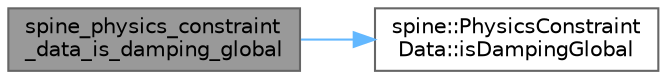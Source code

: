 digraph "spine_physics_constraint_data_is_damping_global"
{
 // LATEX_PDF_SIZE
  bgcolor="transparent";
  edge [fontname=Helvetica,fontsize=10,labelfontname=Helvetica,labelfontsize=10];
  node [fontname=Helvetica,fontsize=10,shape=box,height=0.2,width=0.4];
  rankdir="LR";
  Node1 [id="Node000001",label="spine_physics_constraint\l_data_is_damping_global",height=0.2,width=0.4,color="gray40", fillcolor="grey60", style="filled", fontcolor="black",tooltip=" "];
  Node1 -> Node2 [id="edge1_Node000001_Node000002",color="steelblue1",style="solid",tooltip=" "];
  Node2 [id="Node000002",label="spine::PhysicsConstraint\lData::isDampingGlobal",height=0.2,width=0.4,color="grey40", fillcolor="white", style="filled",URL="$classspine_1_1_physics_constraint_data.html#ae954b0ad6c25c84f3dbc9ceef33157e6",tooltip=" "];
}
